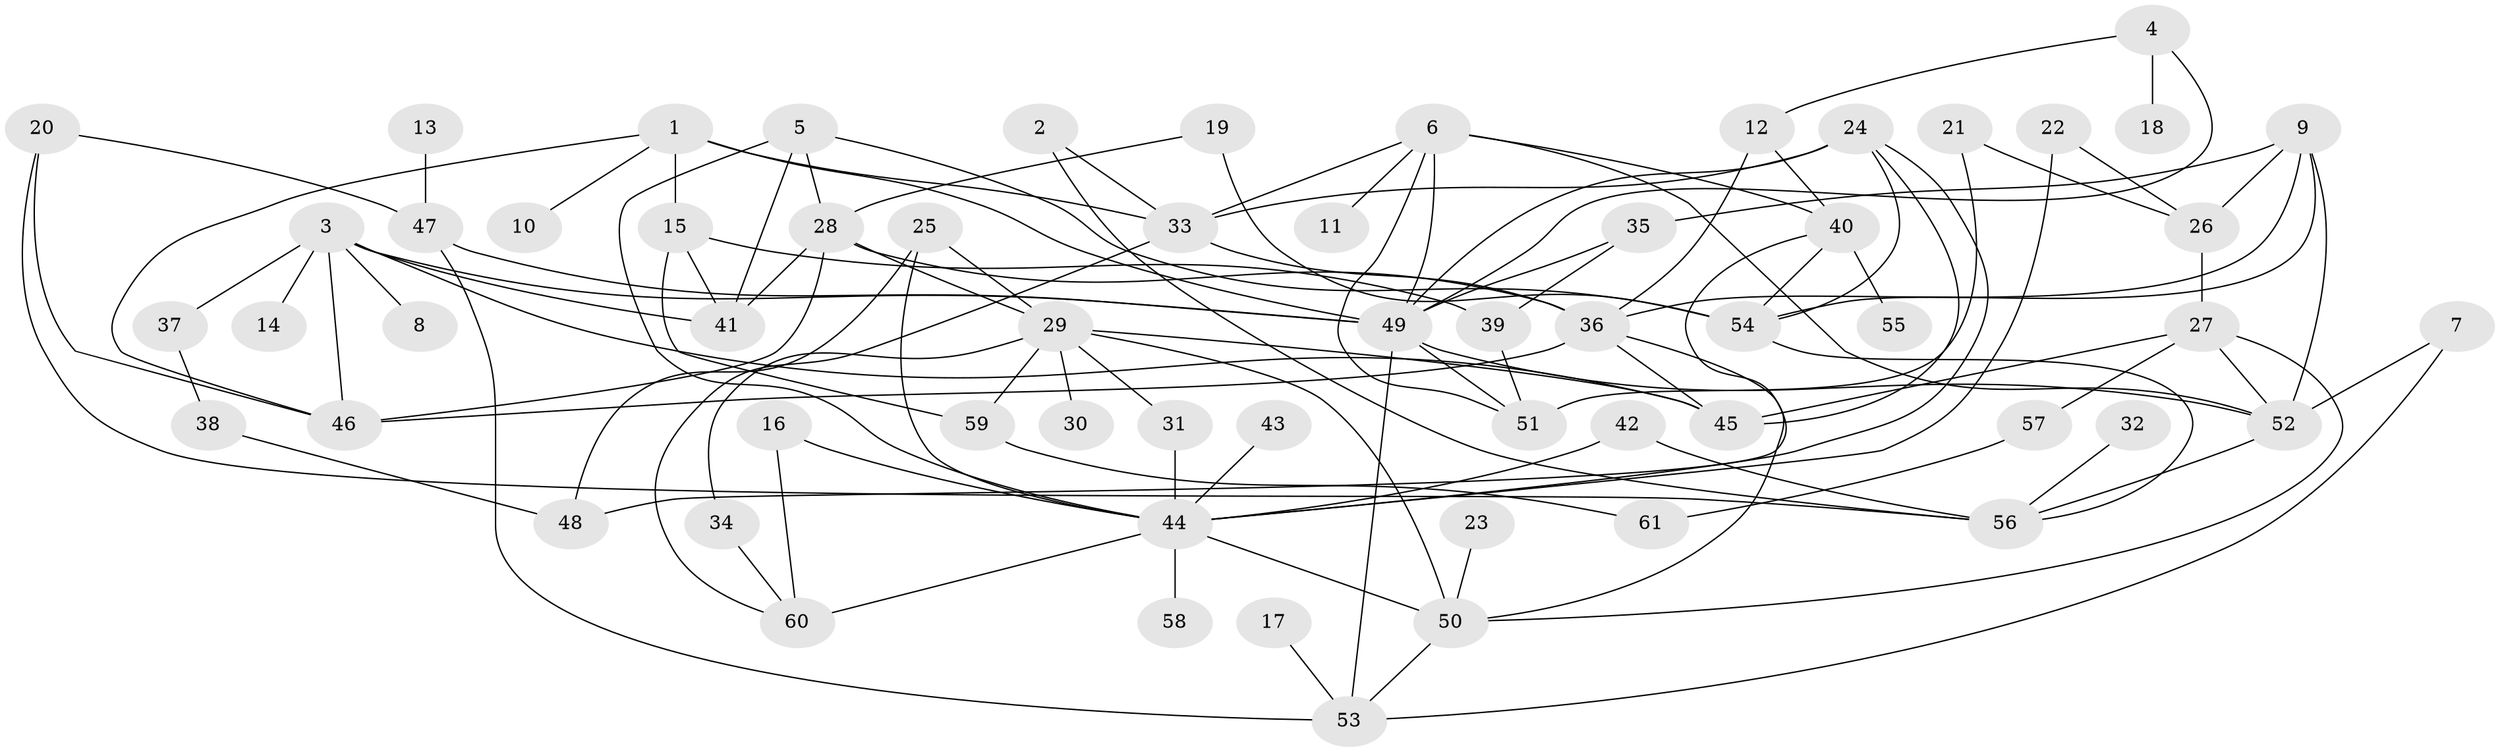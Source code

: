 // original degree distribution, {2: 0.2396694214876033, 5: 0.08264462809917356, 9: 0.008264462809917356, 6: 0.024793388429752067, 3: 0.2231404958677686, 4: 0.1322314049586777, 1: 0.256198347107438, 8: 0.008264462809917356, 7: 0.024793388429752067}
// Generated by graph-tools (version 1.1) at 2025/25/03/09/25 03:25:25]
// undirected, 61 vertices, 108 edges
graph export_dot {
graph [start="1"]
  node [color=gray90,style=filled];
  1;
  2;
  3;
  4;
  5;
  6;
  7;
  8;
  9;
  10;
  11;
  12;
  13;
  14;
  15;
  16;
  17;
  18;
  19;
  20;
  21;
  22;
  23;
  24;
  25;
  26;
  27;
  28;
  29;
  30;
  31;
  32;
  33;
  34;
  35;
  36;
  37;
  38;
  39;
  40;
  41;
  42;
  43;
  44;
  45;
  46;
  47;
  48;
  49;
  50;
  51;
  52;
  53;
  54;
  55;
  56;
  57;
  58;
  59;
  60;
  61;
  1 -- 10 [weight=1.0];
  1 -- 15 [weight=1.0];
  1 -- 33 [weight=1.0];
  1 -- 46 [weight=1.0];
  1 -- 49 [weight=1.0];
  2 -- 33 [weight=1.0];
  2 -- 56 [weight=1.0];
  3 -- 8 [weight=1.0];
  3 -- 14 [weight=1.0];
  3 -- 37 [weight=1.0];
  3 -- 41 [weight=1.0];
  3 -- 45 [weight=1.0];
  3 -- 46 [weight=1.0];
  3 -- 49 [weight=1.0];
  4 -- 12 [weight=1.0];
  4 -- 18 [weight=1.0];
  4 -- 49 [weight=1.0];
  5 -- 28 [weight=1.0];
  5 -- 41 [weight=1.0];
  5 -- 44 [weight=1.0];
  5 -- 54 [weight=1.0];
  6 -- 11 [weight=1.0];
  6 -- 33 [weight=1.0];
  6 -- 40 [weight=1.0];
  6 -- 49 [weight=1.0];
  6 -- 51 [weight=1.0];
  6 -- 52 [weight=1.0];
  7 -- 52 [weight=1.0];
  7 -- 53 [weight=1.0];
  9 -- 26 [weight=1.0];
  9 -- 35 [weight=1.0];
  9 -- 36 [weight=1.0];
  9 -- 52 [weight=1.0];
  9 -- 54 [weight=1.0];
  12 -- 36 [weight=1.0];
  12 -- 40 [weight=1.0];
  13 -- 47 [weight=1.0];
  15 -- 39 [weight=1.0];
  15 -- 41 [weight=1.0];
  15 -- 59 [weight=1.0];
  16 -- 44 [weight=1.0];
  16 -- 60 [weight=1.0];
  17 -- 53 [weight=1.0];
  19 -- 28 [weight=1.0];
  19 -- 54 [weight=1.0];
  20 -- 46 [weight=1.0];
  20 -- 47 [weight=1.0];
  20 -- 56 [weight=1.0];
  21 -- 26 [weight=1.0];
  21 -- 51 [weight=1.0];
  22 -- 26 [weight=1.0];
  22 -- 44 [weight=1.0];
  23 -- 50 [weight=1.0];
  24 -- 33 [weight=1.0];
  24 -- 44 [weight=1.0];
  24 -- 45 [weight=1.0];
  24 -- 49 [weight=1.0];
  24 -- 54 [weight=1.0];
  25 -- 29 [weight=1.0];
  25 -- 44 [weight=1.0];
  25 -- 48 [weight=1.0];
  26 -- 27 [weight=1.0];
  27 -- 45 [weight=1.0];
  27 -- 50 [weight=1.0];
  27 -- 52 [weight=1.0];
  27 -- 57 [weight=1.0];
  28 -- 29 [weight=1.0];
  28 -- 36 [weight=1.0];
  28 -- 41 [weight=1.0];
  28 -- 46 [weight=1.0];
  29 -- 30 [weight=1.0];
  29 -- 31 [weight=1.0];
  29 -- 34 [weight=1.0];
  29 -- 45 [weight=1.0];
  29 -- 50 [weight=1.0];
  29 -- 59 [weight=1.0];
  31 -- 44 [weight=1.0];
  32 -- 56 [weight=1.0];
  33 -- 36 [weight=1.0];
  33 -- 60 [weight=1.0];
  34 -- 60 [weight=1.0];
  35 -- 39 [weight=1.0];
  35 -- 49 [weight=1.0];
  36 -- 45 [weight=1.0];
  36 -- 46 [weight=1.0];
  36 -- 50 [weight=1.0];
  37 -- 38 [weight=1.0];
  38 -- 48 [weight=1.0];
  39 -- 51 [weight=1.0];
  40 -- 48 [weight=1.0];
  40 -- 54 [weight=1.0];
  40 -- 55 [weight=1.0];
  42 -- 44 [weight=1.0];
  42 -- 56 [weight=1.0];
  43 -- 44 [weight=1.0];
  44 -- 50 [weight=1.0];
  44 -- 58 [weight=1.0];
  44 -- 60 [weight=2.0];
  47 -- 49 [weight=1.0];
  47 -- 53 [weight=1.0];
  49 -- 51 [weight=1.0];
  49 -- 52 [weight=1.0];
  49 -- 53 [weight=1.0];
  50 -- 53 [weight=1.0];
  52 -- 56 [weight=1.0];
  54 -- 56 [weight=1.0];
  57 -- 61 [weight=1.0];
  59 -- 61 [weight=1.0];
}
